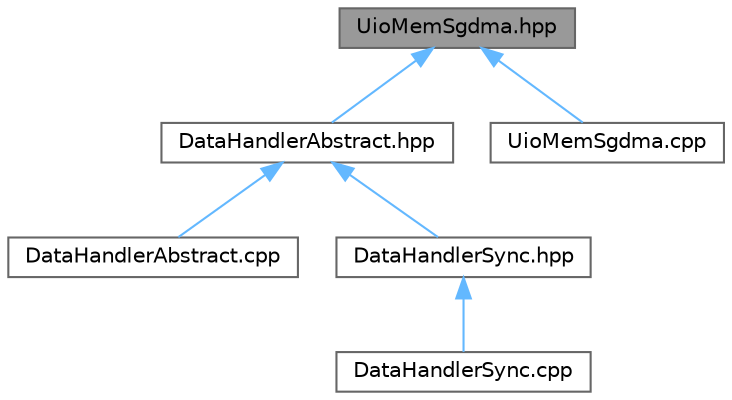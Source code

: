 digraph "UioMemSgdma.hpp"
{
 // INTERACTIVE_SVG=YES
 // LATEX_PDF_SIZE
  bgcolor="transparent";
  edge [fontname=Helvetica,fontsize=10,labelfontname=Helvetica,labelfontsize=10];
  node [fontname=Helvetica,fontsize=10,shape=box,height=0.2,width=0.4];
  Node1 [label="UioMemSgdma.hpp",height=0.2,width=0.4,color="gray40", fillcolor="grey60", style="filled", fontcolor="black",tooltip=" "];
  Node1 -> Node2 [dir="back",color="steelblue1",style="solid"];
  Node2 [label="DataHandlerAbstract.hpp",height=0.2,width=0.4,color="grey40", fillcolor="white", style="filled",URL="$_data_handler_abstract_8hpp.html",tooltip=" "];
  Node2 -> Node3 [dir="back",color="steelblue1",style="solid"];
  Node3 [label="DataHandlerAbstract.cpp",height=0.2,width=0.4,color="grey40", fillcolor="white", style="filled",URL="$_data_handler_abstract_8cpp.html",tooltip=" "];
  Node2 -> Node4 [dir="back",color="steelblue1",style="solid"];
  Node4 [label="DataHandlerSync.hpp",height=0.2,width=0.4,color="grey40", fillcolor="white", style="filled",URL="$_data_handler_sync_8hpp.html",tooltip=" "];
  Node4 -> Node5 [dir="back",color="steelblue1",style="solid"];
  Node5 [label="DataHandlerSync.cpp",height=0.2,width=0.4,color="grey40", fillcolor="white", style="filled",URL="$_data_handler_sync_8cpp.html",tooltip=" "];
  Node1 -> Node6 [dir="back",color="steelblue1",style="solid"];
  Node6 [label="UioMemSgdma.cpp",height=0.2,width=0.4,color="grey40", fillcolor="white", style="filled",URL="$_uio_mem_sgdma_8cpp.html",tooltip=" "];
}
